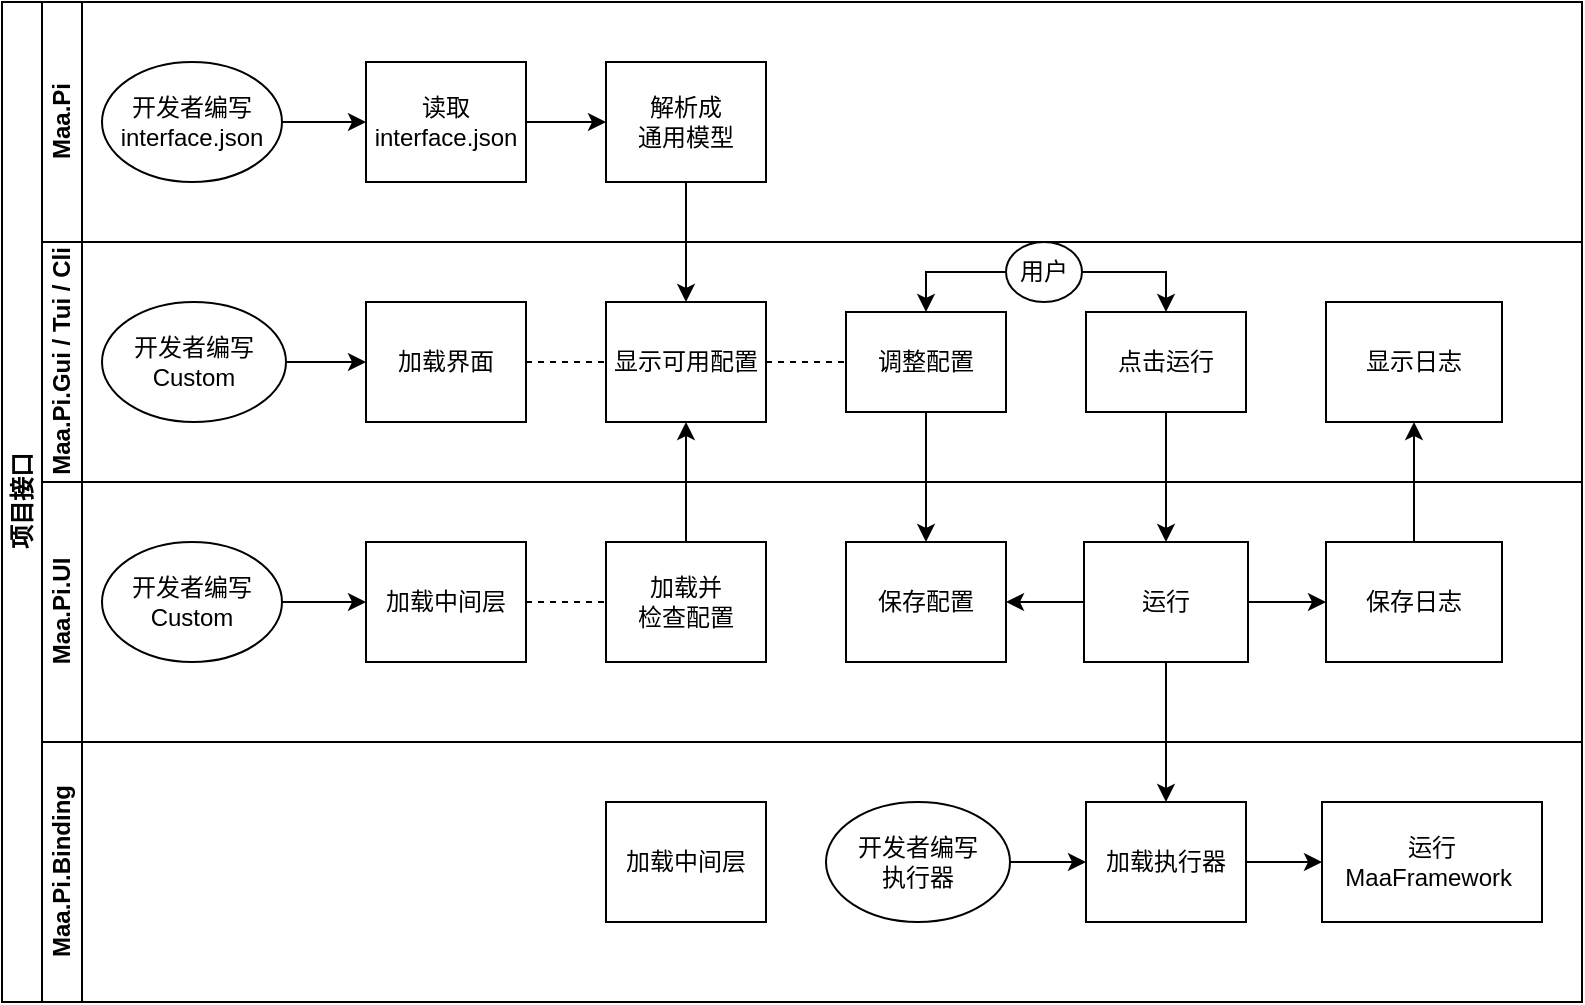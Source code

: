 <mxfile version="24.3.1" type="github">
  <diagram id="prtHgNgQTEPvFCAcTncT" name="Page-1">
    <mxGraphModel dx="2266" dy="810" grid="1" gridSize="10" guides="1" tooltips="1" connect="1" arrows="1" fold="1" page="1" pageScale="1" pageWidth="827" pageHeight="1169" math="0" shadow="0">
      <root>
        <mxCell id="0" />
        <mxCell id="1" parent="0" />
        <mxCell id="dNxyNK7c78bLwvsdeMH5-19" value="项目接口" style="swimlane;html=1;childLayout=stackLayout;resizeParent=1;resizeParentMax=0;horizontal=0;startSize=20;horizontalStack=0;" parent="1" vertex="1">
          <mxGeometry x="18" y="120" width="790" height="500" as="geometry" />
        </mxCell>
        <mxCell id="dNxyNK7c78bLwvsdeMH5-20" value="Maa.Pi" style="swimlane;html=1;startSize=20;horizontal=0;" parent="dNxyNK7c78bLwvsdeMH5-19" vertex="1">
          <mxGeometry x="20" width="770" height="120" as="geometry">
            <mxRectangle x="20" width="430" height="30" as="alternateBounds" />
          </mxGeometry>
        </mxCell>
        <mxCell id="dNxyNK7c78bLwvsdeMH5-25" value="" style="edgeStyle=orthogonalEdgeStyle;rounded=0;orthogonalLoop=1;jettySize=auto;html=1;" parent="dNxyNK7c78bLwvsdeMH5-20" source="dNxyNK7c78bLwvsdeMH5-23" target="dNxyNK7c78bLwvsdeMH5-24" edge="1">
          <mxGeometry relative="1" as="geometry" />
        </mxCell>
        <mxCell id="dNxyNK7c78bLwvsdeMH5-23" value="开发者编写&lt;br&gt;interface.json" style="ellipse;whiteSpace=wrap;html=1;" parent="dNxyNK7c78bLwvsdeMH5-20" vertex="1">
          <mxGeometry x="30" y="30" width="90" height="60" as="geometry" />
        </mxCell>
        <mxCell id="vXWbLckut_tzgCe3vTUQ-1" style="edgeStyle=orthogonalEdgeStyle;rounded=0;orthogonalLoop=1;jettySize=auto;html=1;exitX=1;exitY=0.5;exitDx=0;exitDy=0;entryX=0;entryY=0.5;entryDx=0;entryDy=0;" parent="dNxyNK7c78bLwvsdeMH5-20" source="dNxyNK7c78bLwvsdeMH5-24" target="vJPNDShFkI2undiYQ7cn-11" edge="1">
          <mxGeometry relative="1" as="geometry" />
        </mxCell>
        <mxCell id="dNxyNK7c78bLwvsdeMH5-24" value="读取&lt;br&gt;interface.json" style="rounded=0;whiteSpace=wrap;html=1;fontFamily=Helvetica;fontSize=12;fontColor=#000000;align=center;" parent="dNxyNK7c78bLwvsdeMH5-20" vertex="1">
          <mxGeometry x="162" y="30" width="80" height="60" as="geometry" />
        </mxCell>
        <mxCell id="vJPNDShFkI2undiYQ7cn-11" value="解析成&lt;br&gt;通用模型" style="rounded=0;whiteSpace=wrap;html=1;fontFamily=Helvetica;fontSize=12;fontColor=#000000;align=center;" parent="dNxyNK7c78bLwvsdeMH5-20" vertex="1">
          <mxGeometry x="282" y="30" width="80" height="60" as="geometry" />
        </mxCell>
        <mxCell id="vJPNDShFkI2undiYQ7cn-9" value="Maa.Pi.Gui / Tui / Cli" style="swimlane;html=1;startSize=20;horizontal=0;" parent="dNxyNK7c78bLwvsdeMH5-19" vertex="1">
          <mxGeometry x="20" y="120" width="770" height="120" as="geometry" />
        </mxCell>
        <mxCell id="vJPNDShFkI2undiYQ7cn-59" style="edgeStyle=orthogonalEdgeStyle;rounded=0;orthogonalLoop=1;jettySize=auto;html=1;entryX=0;entryY=0.5;entryDx=0;entryDy=0;" parent="vJPNDShFkI2undiYQ7cn-9" source="vJPNDShFkI2undiYQ7cn-57" target="vJPNDShFkI2undiYQ7cn-58" edge="1">
          <mxGeometry relative="1" as="geometry" />
        </mxCell>
        <mxCell id="vJPNDShFkI2undiYQ7cn-57" value="开发者编写&lt;br&gt;Custom" style="ellipse;whiteSpace=wrap;html=1;" parent="vJPNDShFkI2undiYQ7cn-9" vertex="1">
          <mxGeometry x="30" y="30" width="92" height="60" as="geometry" />
        </mxCell>
        <mxCell id="vJPNDShFkI2undiYQ7cn-66" style="edgeStyle=orthogonalEdgeStyle;rounded=0;orthogonalLoop=1;jettySize=auto;html=1;entryX=0;entryY=0.5;entryDx=0;entryDy=0;endArrow=none;endFill=0;dashed=1;" parent="vJPNDShFkI2undiYQ7cn-9" source="vJPNDShFkI2undiYQ7cn-58" target="vJPNDShFkI2undiYQ7cn-61" edge="1">
          <mxGeometry relative="1" as="geometry" />
        </mxCell>
        <mxCell id="vJPNDShFkI2undiYQ7cn-58" value="加载界面" style="rounded=0;whiteSpace=wrap;html=1;fontFamily=Helvetica;fontSize=12;fontColor=#000000;align=center;" parent="vJPNDShFkI2undiYQ7cn-9" vertex="1">
          <mxGeometry x="162" y="30" width="80" height="60" as="geometry" />
        </mxCell>
        <mxCell id="vJPNDShFkI2undiYQ7cn-55" value="调整配置" style="rounded=0;whiteSpace=wrap;html=1;fontFamily=Helvetica;fontSize=12;fontColor=#000000;align=center;" parent="vJPNDShFkI2undiYQ7cn-9" vertex="1">
          <mxGeometry x="402" y="35" width="80" height="50" as="geometry" />
        </mxCell>
        <mxCell id="vJPNDShFkI2undiYQ7cn-61" value="显示可用配置" style="rounded=0;whiteSpace=wrap;html=1;fontFamily=Helvetica;fontSize=12;fontColor=#000000;align=center;" parent="vJPNDShFkI2undiYQ7cn-9" vertex="1">
          <mxGeometry x="282" y="30" width="80" height="60" as="geometry" />
        </mxCell>
        <mxCell id="vJPNDShFkI2undiYQ7cn-51" value="显示日志" style="rounded=0;whiteSpace=wrap;html=1;fontFamily=Helvetica;fontSize=12;fontColor=#000000;align=center;" parent="vJPNDShFkI2undiYQ7cn-9" vertex="1">
          <mxGeometry x="642" y="30" width="88" height="60" as="geometry" />
        </mxCell>
        <mxCell id="vJPNDShFkI2undiYQ7cn-74" value="点击运行" style="rounded=0;whiteSpace=wrap;html=1;fontFamily=Helvetica;fontSize=12;fontColor=#000000;align=center;" parent="vJPNDShFkI2undiYQ7cn-9" vertex="1">
          <mxGeometry x="522" y="35" width="80" height="50" as="geometry" />
        </mxCell>
        <mxCell id="vXWbLckut_tzgCe3vTUQ-19" style="edgeStyle=orthogonalEdgeStyle;rounded=0;orthogonalLoop=1;jettySize=auto;html=1;entryX=0.5;entryY=0;entryDx=0;entryDy=0;" parent="vJPNDShFkI2undiYQ7cn-9" source="vXWbLckut_tzgCe3vTUQ-18" target="vJPNDShFkI2undiYQ7cn-74" edge="1">
          <mxGeometry relative="1" as="geometry" />
        </mxCell>
        <mxCell id="vXWbLckut_tzgCe3vTUQ-20" style="edgeStyle=orthogonalEdgeStyle;rounded=0;orthogonalLoop=1;jettySize=auto;html=1;entryX=0.5;entryY=0;entryDx=0;entryDy=0;exitX=0;exitY=0.5;exitDx=0;exitDy=0;" parent="vJPNDShFkI2undiYQ7cn-9" source="vXWbLckut_tzgCe3vTUQ-18" target="vJPNDShFkI2undiYQ7cn-55" edge="1">
          <mxGeometry relative="1" as="geometry" />
        </mxCell>
        <mxCell id="vXWbLckut_tzgCe3vTUQ-18" value="用户" style="ellipse;whiteSpace=wrap;html=1;" parent="vJPNDShFkI2undiYQ7cn-9" vertex="1">
          <mxGeometry x="482" width="38" height="30" as="geometry" />
        </mxCell>
        <mxCell id="vXWbLckut_tzgCe3vTUQ-21" style="edgeStyle=orthogonalEdgeStyle;rounded=0;orthogonalLoop=1;jettySize=auto;html=1;entryX=0;entryY=0.5;entryDx=0;entryDy=0;endArrow=none;endFill=0;dashed=1;exitX=1;exitY=0.5;exitDx=0;exitDy=0;" parent="vJPNDShFkI2undiYQ7cn-9" source="vJPNDShFkI2undiYQ7cn-61" target="vJPNDShFkI2undiYQ7cn-55" edge="1">
          <mxGeometry relative="1" as="geometry">
            <mxPoint x="252" y="70" as="sourcePoint" />
            <mxPoint x="292" y="70" as="targetPoint" />
          </mxGeometry>
        </mxCell>
        <mxCell id="dNxyNK7c78bLwvsdeMH5-22" value="Maa.Pi.UI" style="swimlane;html=1;startSize=20;horizontal=0;" parent="dNxyNK7c78bLwvsdeMH5-19" vertex="1">
          <mxGeometry x="20" y="240" width="770" height="130" as="geometry" />
        </mxCell>
        <mxCell id="vJPNDShFkI2undiYQ7cn-26" style="edgeStyle=orthogonalEdgeStyle;rounded=0;orthogonalLoop=1;jettySize=auto;html=1;entryX=0;entryY=0.5;entryDx=0;entryDy=0;" parent="dNxyNK7c78bLwvsdeMH5-22" source="vJPNDShFkI2undiYQ7cn-18" target="vJPNDShFkI2undiYQ7cn-25" edge="1">
          <mxGeometry relative="1" as="geometry" />
        </mxCell>
        <mxCell id="vJPNDShFkI2undiYQ7cn-18" value="开发者编写&lt;br&gt;Custom" style="ellipse;whiteSpace=wrap;html=1;" parent="dNxyNK7c78bLwvsdeMH5-22" vertex="1">
          <mxGeometry x="30" y="30" width="90" height="60" as="geometry" />
        </mxCell>
        <mxCell id="vJPNDShFkI2undiYQ7cn-63" style="edgeStyle=orthogonalEdgeStyle;rounded=0;orthogonalLoop=1;jettySize=auto;html=1;entryX=0;entryY=0.5;entryDx=0;entryDy=0;strokeColor=default;dashed=1;endArrow=none;endFill=0;" parent="dNxyNK7c78bLwvsdeMH5-22" source="vJPNDShFkI2undiYQ7cn-25" target="vJPNDShFkI2undiYQ7cn-62" edge="1">
          <mxGeometry relative="1" as="geometry" />
        </mxCell>
        <mxCell id="vJPNDShFkI2undiYQ7cn-25" value="加载中间层" style="rounded=0;whiteSpace=wrap;html=1;fontFamily=Helvetica;fontSize=12;fontColor=#000000;align=center;" parent="dNxyNK7c78bLwvsdeMH5-22" vertex="1">
          <mxGeometry x="162" y="30" width="80" height="60" as="geometry" />
        </mxCell>
        <mxCell id="vJPNDShFkI2undiYQ7cn-62" value="加载并&lt;br&gt;检查配置" style="rounded=0;whiteSpace=wrap;html=1;fontFamily=Helvetica;fontSize=12;fontColor=#000000;align=center;" parent="dNxyNK7c78bLwvsdeMH5-22" vertex="1">
          <mxGeometry x="282" y="30" width="80" height="60" as="geometry" />
        </mxCell>
        <mxCell id="vJPNDShFkI2undiYQ7cn-19" value="保存配置" style="rounded=0;whiteSpace=wrap;html=1;fontFamily=Helvetica;fontSize=12;fontColor=#000000;align=center;" parent="dNxyNK7c78bLwvsdeMH5-22" vertex="1">
          <mxGeometry x="402" y="30" width="80" height="60" as="geometry" />
        </mxCell>
        <mxCell id="vJPNDShFkI2undiYQ7cn-52" value="保存日志" style="rounded=0;whiteSpace=wrap;html=1;fontFamily=Helvetica;fontSize=12;fontColor=#000000;align=center;" parent="dNxyNK7c78bLwvsdeMH5-22" vertex="1">
          <mxGeometry x="642" y="30" width="88" height="60" as="geometry" />
        </mxCell>
        <mxCell id="vXWbLckut_tzgCe3vTUQ-5" style="edgeStyle=orthogonalEdgeStyle;rounded=0;orthogonalLoop=1;jettySize=auto;html=1;entryX=1;entryY=0.5;entryDx=0;entryDy=0;" parent="dNxyNK7c78bLwvsdeMH5-22" source="vXWbLckut_tzgCe3vTUQ-4" target="vJPNDShFkI2undiYQ7cn-19" edge="1">
          <mxGeometry relative="1" as="geometry" />
        </mxCell>
        <mxCell id="vXWbLckut_tzgCe3vTUQ-16" style="edgeStyle=orthogonalEdgeStyle;rounded=0;orthogonalLoop=1;jettySize=auto;html=1;entryX=0;entryY=0.5;entryDx=0;entryDy=0;" parent="dNxyNK7c78bLwvsdeMH5-22" source="vXWbLckut_tzgCe3vTUQ-4" target="vJPNDShFkI2undiYQ7cn-52" edge="1">
          <mxGeometry relative="1" as="geometry" />
        </mxCell>
        <mxCell id="vXWbLckut_tzgCe3vTUQ-4" value="运行" style="rounded=0;whiteSpace=wrap;html=1;fontFamily=Helvetica;fontSize=12;fontColor=#000000;align=center;" parent="dNxyNK7c78bLwvsdeMH5-22" vertex="1">
          <mxGeometry x="521" y="30" width="82" height="60" as="geometry" />
        </mxCell>
        <mxCell id="vJPNDShFkI2undiYQ7cn-65" style="edgeStyle=orthogonalEdgeStyle;rounded=0;orthogonalLoop=1;jettySize=auto;html=1;entryX=0.5;entryY=1;entryDx=0;entryDy=0;" parent="dNxyNK7c78bLwvsdeMH5-19" source="vJPNDShFkI2undiYQ7cn-62" target="vJPNDShFkI2undiYQ7cn-61" edge="1">
          <mxGeometry relative="1" as="geometry" />
        </mxCell>
        <mxCell id="vJPNDShFkI2undiYQ7cn-56" style="edgeStyle=orthogonalEdgeStyle;rounded=0;orthogonalLoop=1;jettySize=auto;html=1;entryX=0.5;entryY=0;entryDx=0;entryDy=0;" parent="dNxyNK7c78bLwvsdeMH5-19" source="vJPNDShFkI2undiYQ7cn-55" target="vJPNDShFkI2undiYQ7cn-19" edge="1">
          <mxGeometry relative="1" as="geometry" />
        </mxCell>
        <mxCell id="vJPNDShFkI2undiYQ7cn-54" style="edgeStyle=orthogonalEdgeStyle;rounded=0;orthogonalLoop=1;jettySize=auto;html=1;entryX=0.5;entryY=1;entryDx=0;entryDy=0;" parent="dNxyNK7c78bLwvsdeMH5-19" source="vJPNDShFkI2undiYQ7cn-52" target="vJPNDShFkI2undiYQ7cn-51" edge="1">
          <mxGeometry relative="1" as="geometry" />
        </mxCell>
        <mxCell id="vXWbLckut_tzgCe3vTUQ-2" style="edgeStyle=orthogonalEdgeStyle;rounded=0;orthogonalLoop=1;jettySize=auto;html=1;entryX=0.5;entryY=0;entryDx=0;entryDy=0;" parent="dNxyNK7c78bLwvsdeMH5-19" source="vJPNDShFkI2undiYQ7cn-11" target="vJPNDShFkI2undiYQ7cn-61" edge="1">
          <mxGeometry relative="1" as="geometry" />
        </mxCell>
        <mxCell id="vXWbLckut_tzgCe3vTUQ-7" style="edgeStyle=orthogonalEdgeStyle;rounded=0;orthogonalLoop=1;jettySize=auto;html=1;entryX=0.5;entryY=0;entryDx=0;entryDy=0;" parent="dNxyNK7c78bLwvsdeMH5-19" source="vJPNDShFkI2undiYQ7cn-74" target="vXWbLckut_tzgCe3vTUQ-4" edge="1">
          <mxGeometry relative="1" as="geometry" />
        </mxCell>
        <mxCell id="vXWbLckut_tzgCe3vTUQ-6" style="edgeStyle=orthogonalEdgeStyle;rounded=0;orthogonalLoop=1;jettySize=auto;html=1;entryX=0.5;entryY=0;entryDx=0;entryDy=0;" parent="dNxyNK7c78bLwvsdeMH5-19" source="vXWbLckut_tzgCe3vTUQ-4" target="vJPNDShFkI2undiYQ7cn-70" edge="1">
          <mxGeometry relative="1" as="geometry" />
        </mxCell>
        <mxCell id="dNxyNK7c78bLwvsdeMH5-21" value="Maa.Pi.Binding" style="swimlane;html=1;startSize=20;horizontal=0;" parent="dNxyNK7c78bLwvsdeMH5-19" vertex="1">
          <mxGeometry x="20" y="370" width="770" height="130" as="geometry" />
        </mxCell>
        <mxCell id="vJPNDShFkI2undiYQ7cn-70" value="加载执行器" style="rounded=0;whiteSpace=wrap;html=1;fontFamily=Helvetica;fontSize=12;fontColor=#000000;align=center;" parent="dNxyNK7c78bLwvsdeMH5-21" vertex="1">
          <mxGeometry x="522" y="30" width="80" height="60" as="geometry" />
        </mxCell>
        <mxCell id="vJPNDShFkI2undiYQ7cn-10" value="开发者编写&lt;br&gt;执行器" style="ellipse;whiteSpace=wrap;html=1;" parent="dNxyNK7c78bLwvsdeMH5-21" vertex="1">
          <mxGeometry x="392" y="30" width="92" height="60" as="geometry" />
        </mxCell>
        <mxCell id="vJPNDShFkI2undiYQ7cn-23" style="edgeStyle=orthogonalEdgeStyle;rounded=0;orthogonalLoop=1;jettySize=auto;html=1;entryX=0;entryY=0.5;entryDx=0;entryDy=0;" parent="dNxyNK7c78bLwvsdeMH5-21" source="vJPNDShFkI2undiYQ7cn-10" target="vJPNDShFkI2undiYQ7cn-70" edge="1">
          <mxGeometry relative="1" as="geometry">
            <mxPoint x="180" y="60" as="targetPoint" />
          </mxGeometry>
        </mxCell>
        <mxCell id="vXWbLckut_tzgCe3vTUQ-3" value="加载中间层" style="rounded=0;whiteSpace=wrap;html=1;fontFamily=Helvetica;fontSize=12;fontColor=#000000;align=center;" parent="dNxyNK7c78bLwvsdeMH5-21" vertex="1">
          <mxGeometry x="282" y="30" width="80" height="60" as="geometry" />
        </mxCell>
        <mxCell id="vXWbLckut_tzgCe3vTUQ-12" value="运行&lt;div&gt;MaaFramework&amp;nbsp;&lt;/div&gt;" style="rounded=0;whiteSpace=wrap;html=1;fontFamily=Helvetica;fontSize=12;fontColor=#000000;align=center;" parent="dNxyNK7c78bLwvsdeMH5-21" vertex="1">
          <mxGeometry x="640" y="30" width="110" height="60" as="geometry" />
        </mxCell>
        <mxCell id="vXWbLckut_tzgCe3vTUQ-17" style="edgeStyle=orthogonalEdgeStyle;rounded=0;orthogonalLoop=1;jettySize=auto;html=1;entryX=0;entryY=0.5;entryDx=0;entryDy=0;" parent="dNxyNK7c78bLwvsdeMH5-21" source="vJPNDShFkI2undiYQ7cn-70" target="vXWbLckut_tzgCe3vTUQ-12" edge="1">
          <mxGeometry relative="1" as="geometry" />
        </mxCell>
      </root>
    </mxGraphModel>
  </diagram>
</mxfile>
